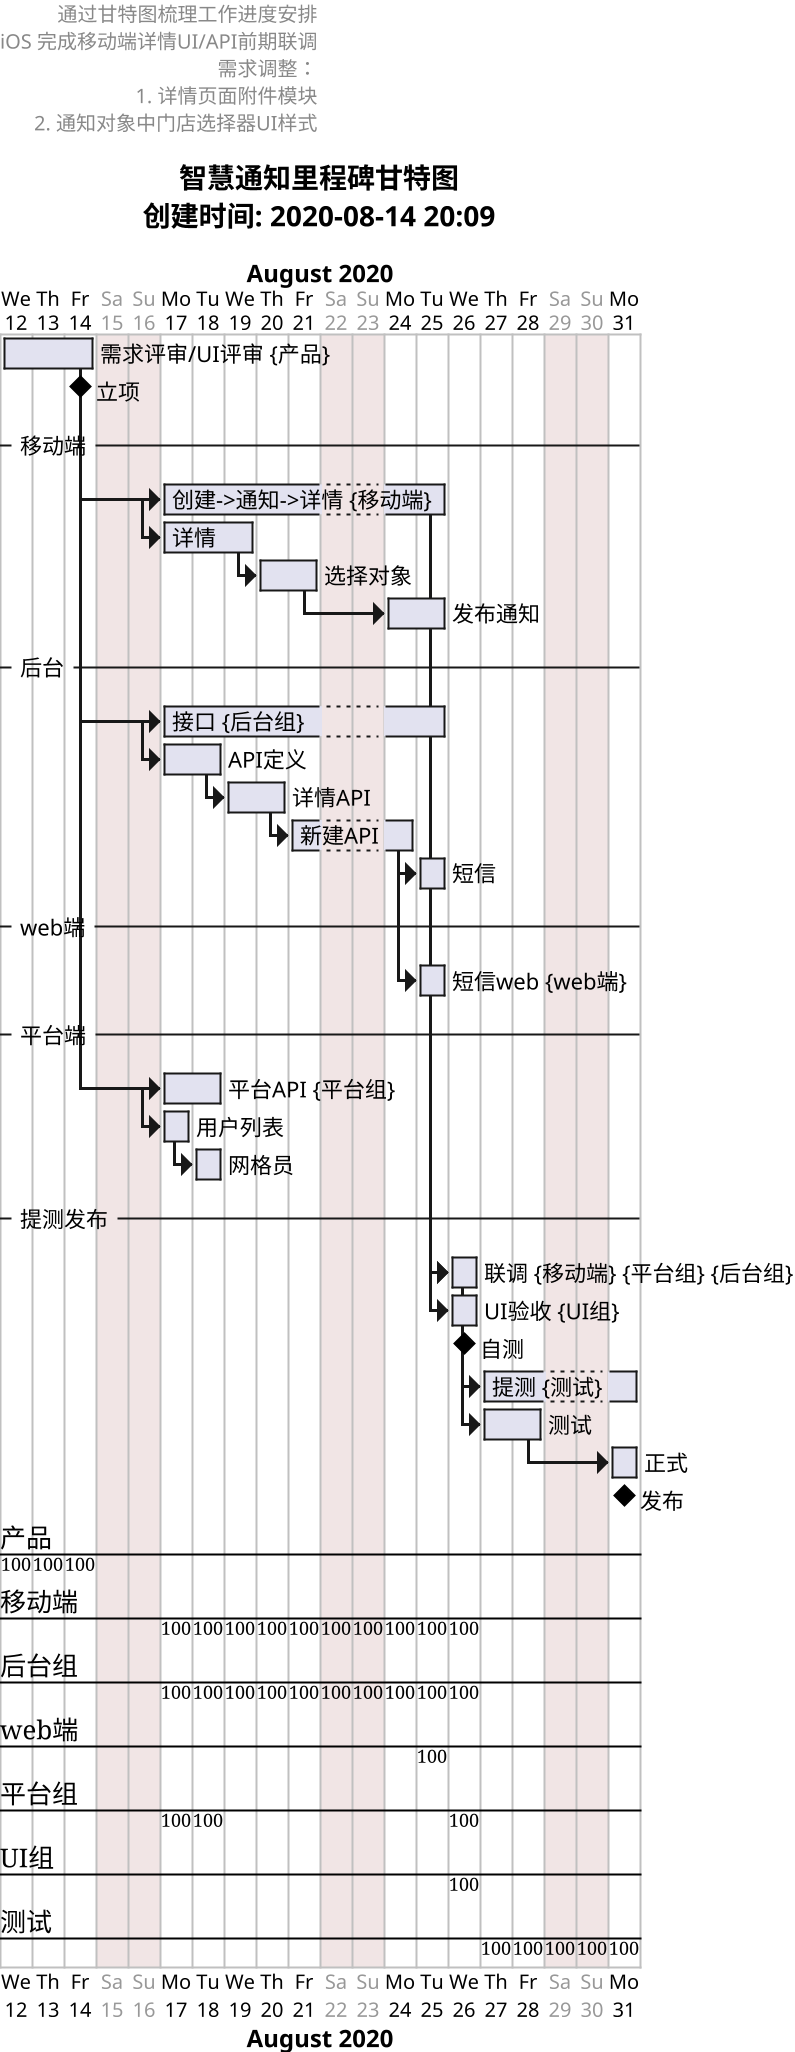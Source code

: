 @startuml
'新建甘特图
@startgantt
scale 2
page 1x1
title
        智慧通知里程碑甘特图
        创建时间: 2020-08-14 20:09
        endtitle
        left header
                通过甘特图梳理工作进度安排
                iOS 完成移动端详情UI/API前期联调
                需求调整：
                1. 详情页面附件模块
                2. 通知对象中门店选择器UI样式
        endheader
        project starts 2020-08-12
        Sunday are closed
        Saturday are closed
        [需求评审/UI评审] as [design] on {产品:100%} lasts 3 days
        [立项] happens at [design]'s end
        --移动端--
        then [创建->通知->详情] as [develop] on {移动端:100%} lasts 7 days
        [详情] as [detail] lasts 3 days
        [detail] starts at [develop]'s start
        then [选择对象] lasts 2 days
        then [发布通知]  lasts 2 days
        '前端进度
        [develop] is 100% completed

        --后台--
        [接口] as [api] on {后台组} lasts 7 days
        [API定义] as [define] lasts 2 days
        [详情API] as [detailAPi] lasts 2 days
        [新建API] as [newAPI] lasts 2 days
        [短信] as [duanxin] lasts 1 days
        '接口进度
        [api] is 100% completed

        --web端--
        [短信web] as [dxweb] on {web端} lasts 1 days
        --平台端--
        [平台API] as [pt] on {平台组} lasts 2 days
        [用户列表] as [guser] lasts 1 days
        [网格员] as [wguser] lasts 1 days
        '接口进度
        [pt] is 100% completed

        '关系
        design --> pt
        [guser] starts at [pt]'s start
        guser --> wguser

        design --> api
        [define] starts at [api]'s start
        define --> detailAPi
        detailAPi --> newAPI
        newAPI --> duanxin
        [dxweb] starts at [duanxin]'s start

        --提测发布--
        [联调] as [lt2] on {移动端:100%} {平台组} {后台组} lasts 1 days
        [UI验收] as [UIcheck] on {UI组} lasts 1 days
        [UIcheck] starts at [develop]'s end
        [lt2] starts at [develop]'s end
        [lt2] starts at [api]'s end
        [自测] happens at [lt2]'s end
        [提测] as [test] on {测试:100%} lasts 3 days
        [test] starts at [lt2]'s end
        [测试] as [first] lasts 2 days
        [first] starts at [test]'s start
        then [正式] lasts 1 days
        [发布] happens at [正式]'s end
        @endgantt
@enduml
